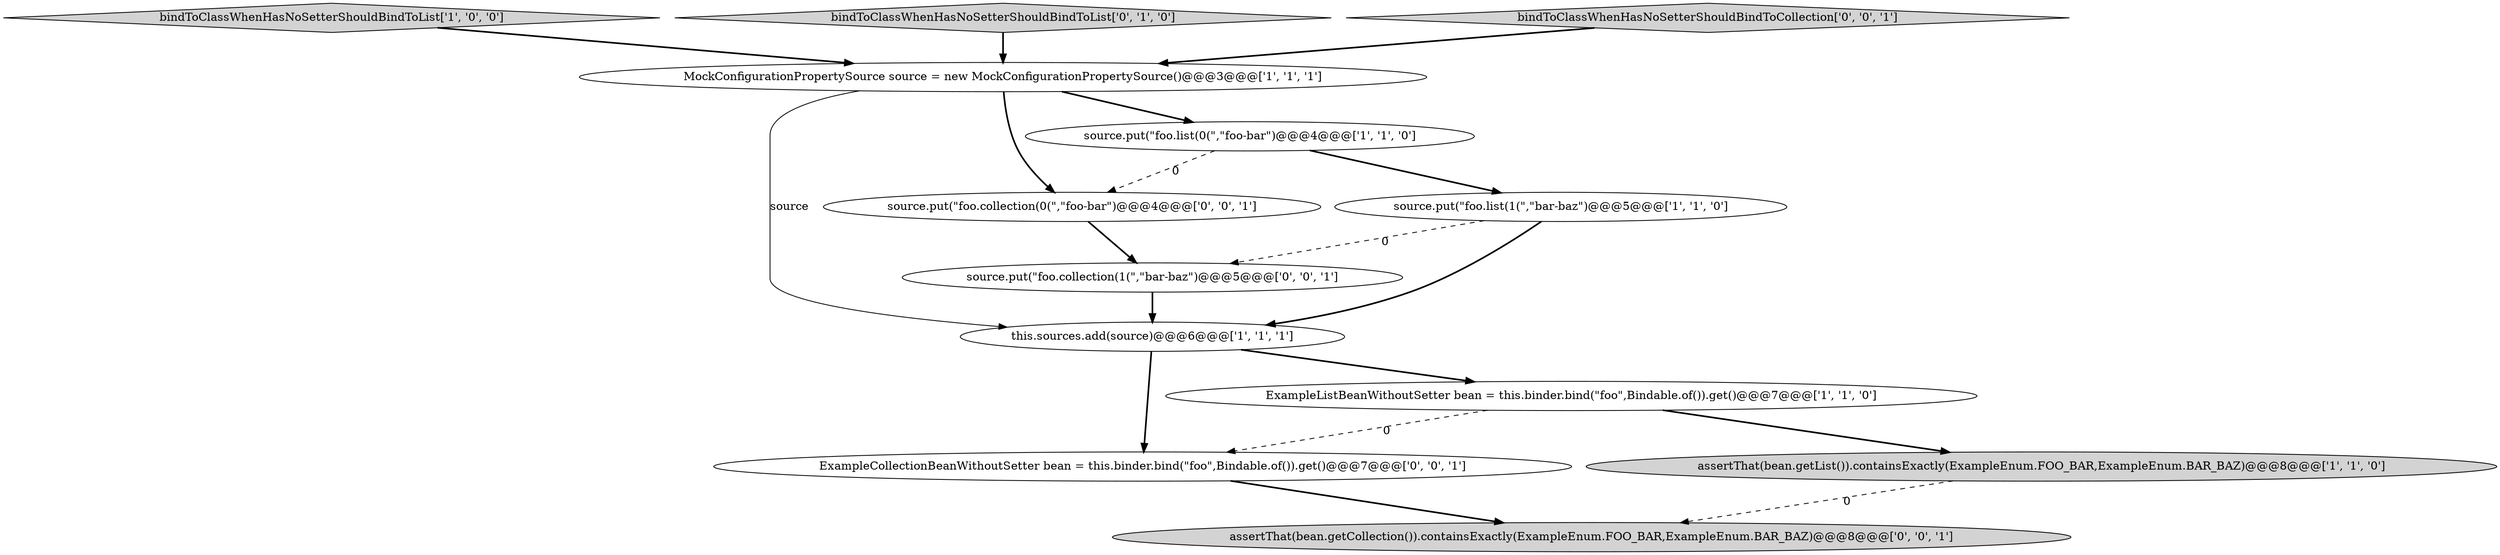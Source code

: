 digraph {
6 [style = filled, label = "assertThat(bean.getList()).containsExactly(ExampleEnum.FOO_BAR,ExampleEnum.BAR_BAZ)@@@8@@@['1', '1', '0']", fillcolor = lightgray, shape = ellipse image = "AAA0AAABBB1BBB"];
4 [style = filled, label = "bindToClassWhenHasNoSetterShouldBindToList['1', '0', '0']", fillcolor = lightgray, shape = diamond image = "AAA0AAABBB1BBB"];
8 [style = filled, label = "source.put(\"foo.collection(1(\",\"bar-baz\")@@@5@@@['0', '0', '1']", fillcolor = white, shape = ellipse image = "AAA0AAABBB3BBB"];
2 [style = filled, label = "source.put(\"foo.list(1(\",\"bar-baz\")@@@5@@@['1', '1', '0']", fillcolor = white, shape = ellipse image = "AAA0AAABBB1BBB"];
7 [style = filled, label = "bindToClassWhenHasNoSetterShouldBindToList['0', '1', '0']", fillcolor = lightgray, shape = diamond image = "AAA0AAABBB2BBB"];
10 [style = filled, label = "bindToClassWhenHasNoSetterShouldBindToCollection['0', '0', '1']", fillcolor = lightgray, shape = diamond image = "AAA0AAABBB3BBB"];
12 [style = filled, label = "ExampleCollectionBeanWithoutSetter bean = this.binder.bind(\"foo\",Bindable.of()).get()@@@7@@@['0', '0', '1']", fillcolor = white, shape = ellipse image = "AAA0AAABBB3BBB"];
11 [style = filled, label = "source.put(\"foo.collection(0(\",\"foo-bar\")@@@4@@@['0', '0', '1']", fillcolor = white, shape = ellipse image = "AAA0AAABBB3BBB"];
0 [style = filled, label = "MockConfigurationPropertySource source = new MockConfigurationPropertySource()@@@3@@@['1', '1', '1']", fillcolor = white, shape = ellipse image = "AAA0AAABBB1BBB"];
3 [style = filled, label = "this.sources.add(source)@@@6@@@['1', '1', '1']", fillcolor = white, shape = ellipse image = "AAA0AAABBB1BBB"];
9 [style = filled, label = "assertThat(bean.getCollection()).containsExactly(ExampleEnum.FOO_BAR,ExampleEnum.BAR_BAZ)@@@8@@@['0', '0', '1']", fillcolor = lightgray, shape = ellipse image = "AAA0AAABBB3BBB"];
5 [style = filled, label = "ExampleListBeanWithoutSetter bean = this.binder.bind(\"foo\",Bindable.of()).get()@@@7@@@['1', '1', '0']", fillcolor = white, shape = ellipse image = "AAA0AAABBB1BBB"];
1 [style = filled, label = "source.put(\"foo.list(0(\",\"foo-bar\")@@@4@@@['1', '1', '0']", fillcolor = white, shape = ellipse image = "AAA0AAABBB1BBB"];
11->8 [style = bold, label=""];
0->11 [style = bold, label=""];
0->3 [style = solid, label="source"];
3->5 [style = bold, label=""];
1->2 [style = bold, label=""];
7->0 [style = bold, label=""];
5->12 [style = dashed, label="0"];
5->6 [style = bold, label=""];
3->12 [style = bold, label=""];
6->9 [style = dashed, label="0"];
12->9 [style = bold, label=""];
2->8 [style = dashed, label="0"];
1->11 [style = dashed, label="0"];
0->1 [style = bold, label=""];
10->0 [style = bold, label=""];
2->3 [style = bold, label=""];
4->0 [style = bold, label=""];
8->3 [style = bold, label=""];
}
